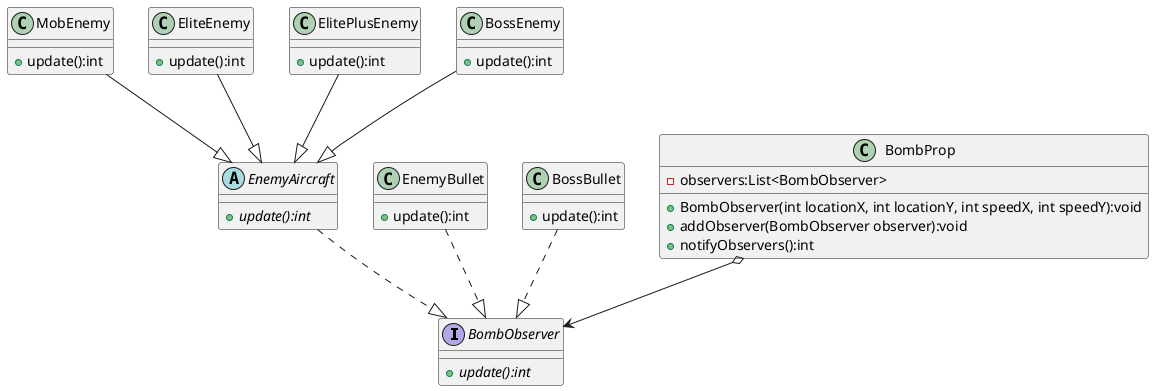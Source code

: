 @startuml
'https://plantuml.com/class-diagram

interface BombObserver{
    + {abstract} update():int
}
abstract class EnemyAircraft{
    + {abstract} update():int
}
EnemyAircraft ..|> BombObserver
class MobEnemy{
    + update():int
}
MobEnemy --|> EnemyAircraft
class EliteEnemy{
    + update():int
}
EliteEnemy --|> EnemyAircraft
class ElitePlusEnemy{
    + update():int
}
ElitePlusEnemy --|> EnemyAircraft
class BossEnemy{
    + update():int
}
BossEnemy --|> EnemyAircraft

class EnemyBullet{
    + update():int
}
EnemyBullet ..|> BombObserver

class BossBullet{
    + update():int
}
BossBullet ..|> BombObserver

class BombProp{
    - observers:List<BombObserver>
    + BombObserver(int locationX, int locationY, int speedX, int speedY):void
    + addObserver(BombObserver observer):void
    + notifyObservers():int
}
BombProp o--> BombObserver
@enduml